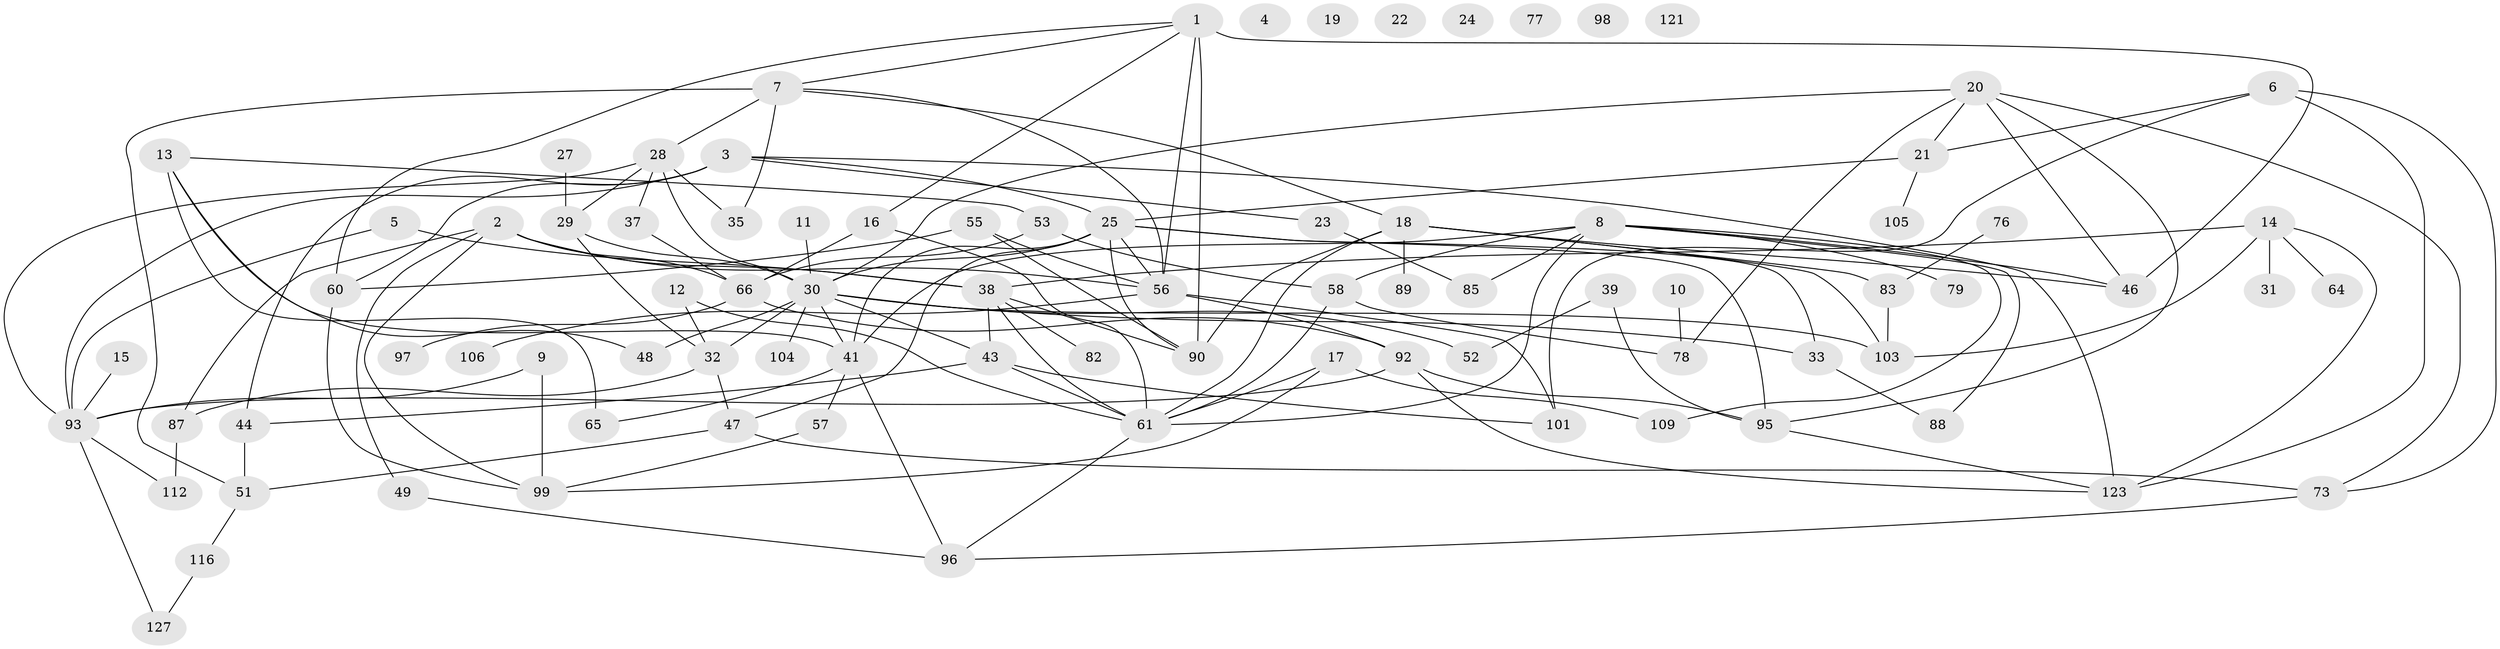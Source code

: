 // original degree distribution, {4: 0.13385826771653545, 3: 0.23622047244094488, 5: 0.11811023622047244, 0: 0.05511811023622047, 2: 0.25984251968503935, 1: 0.11811023622047244, 7: 0.031496062992125984, 6: 0.031496062992125984, 8: 0.015748031496062992}
// Generated by graph-tools (version 1.1) at 2025/41/03/06/25 10:41:21]
// undirected, 85 vertices, 143 edges
graph export_dot {
graph [start="1"]
  node [color=gray90,style=filled];
  1 [super="+107"];
  2 [super="+86"];
  3 [super="+40"];
  4;
  5 [super="+119"];
  6 [super="+42"];
  7 [super="+124"];
  8 [super="+102"];
  9;
  10;
  11;
  12 [super="+45"];
  13 [super="+111"];
  14 [super="+26"];
  15;
  16 [super="+91"];
  17 [super="+67"];
  18 [super="+117"];
  19;
  20 [super="+36"];
  21 [super="+34"];
  22;
  23;
  24;
  25 [super="+59"];
  27;
  28 [super="+108"];
  29 [super="+100"];
  30 [super="+113"];
  31;
  32 [super="+94"];
  33 [super="+81"];
  35;
  37;
  38 [super="+71"];
  39;
  41 [super="+54"];
  43 [super="+80"];
  44 [super="+63"];
  46 [super="+84"];
  47 [super="+50"];
  48 [super="+72"];
  49;
  51 [super="+122"];
  52 [super="+126"];
  53 [super="+69"];
  55 [super="+114"];
  56 [super="+68"];
  57;
  58 [super="+62"];
  60;
  61 [super="+70"];
  64;
  65;
  66 [super="+74"];
  73 [super="+75"];
  76;
  77;
  78;
  79;
  82;
  83;
  85;
  87;
  88;
  89;
  90;
  92 [super="+120"];
  93 [super="+110"];
  95;
  96;
  97;
  98;
  99 [super="+118"];
  101;
  103 [super="+115"];
  104;
  105;
  106;
  109;
  112 [super="+125"];
  116;
  121;
  123;
  127;
  1 -- 16;
  1 -- 56 [weight=2];
  1 -- 90;
  1 -- 7;
  1 -- 60;
  1 -- 46;
  2 -- 99;
  2 -- 38;
  2 -- 49;
  2 -- 66;
  2 -- 87;
  2 -- 56;
  3 -- 44;
  3 -- 60;
  3 -- 93;
  3 -- 123;
  3 -- 25;
  3 -- 23;
  5 -- 93;
  5 -- 38;
  6 -- 101;
  6 -- 73;
  6 -- 123;
  6 -- 21;
  7 -- 35;
  7 -- 51;
  7 -- 56;
  7 -- 28 [weight=2];
  7 -- 18;
  8 -- 41;
  8 -- 61;
  8 -- 85;
  8 -- 88;
  8 -- 58;
  8 -- 109;
  8 -- 79;
  8 -- 46;
  9 -- 93 [weight=2];
  9 -- 99;
  10 -- 78;
  11 -- 30;
  12 -- 61;
  12 -- 32;
  13 -- 48;
  13 -- 65 [weight=2];
  13 -- 53;
  13 -- 41;
  14 -- 31;
  14 -- 38;
  14 -- 64;
  14 -- 123;
  14 -- 103;
  15 -- 93;
  16 -- 66;
  16 -- 61;
  17 -- 99;
  17 -- 109;
  17 -- 61;
  18 -- 61;
  18 -- 103;
  18 -- 83;
  18 -- 89;
  18 -- 90;
  18 -- 46;
  20 -- 78;
  20 -- 73;
  20 -- 46;
  20 -- 95;
  20 -- 30;
  20 -- 21;
  21 -- 25;
  21 -- 105;
  23 -- 85;
  25 -- 47;
  25 -- 56;
  25 -- 90;
  25 -- 30;
  25 -- 95;
  25 -- 33;
  25 -- 41;
  27 -- 29 [weight=2];
  28 -- 35;
  28 -- 30;
  28 -- 29;
  28 -- 93;
  28 -- 37;
  29 -- 30;
  29 -- 32;
  30 -- 33;
  30 -- 43;
  30 -- 104;
  30 -- 52;
  30 -- 48;
  30 -- 41;
  30 -- 103;
  30 -- 32;
  32 -- 87;
  32 -- 47;
  33 -- 88;
  37 -- 66;
  38 -- 43;
  38 -- 61;
  38 -- 82;
  38 -- 90;
  39 -- 95;
  39 -- 52;
  41 -- 65;
  41 -- 96;
  41 -- 57;
  43 -- 61;
  43 -- 101;
  43 -- 44;
  44 -- 51;
  47 -- 73;
  47 -- 51;
  49 -- 96;
  51 -- 116;
  53 -- 66;
  53 -- 58;
  55 -- 56;
  55 -- 90;
  55 -- 60;
  56 -- 101;
  56 -- 106;
  56 -- 92;
  57 -- 99;
  58 -- 78;
  58 -- 61;
  60 -- 99;
  61 -- 96;
  66 -- 92;
  66 -- 97;
  73 -- 96;
  76 -- 83;
  83 -- 103;
  87 -- 112 [weight=2];
  92 -- 93;
  92 -- 123;
  92 -- 95;
  93 -- 127;
  93 -- 112;
  95 -- 123;
  116 -- 127;
}
